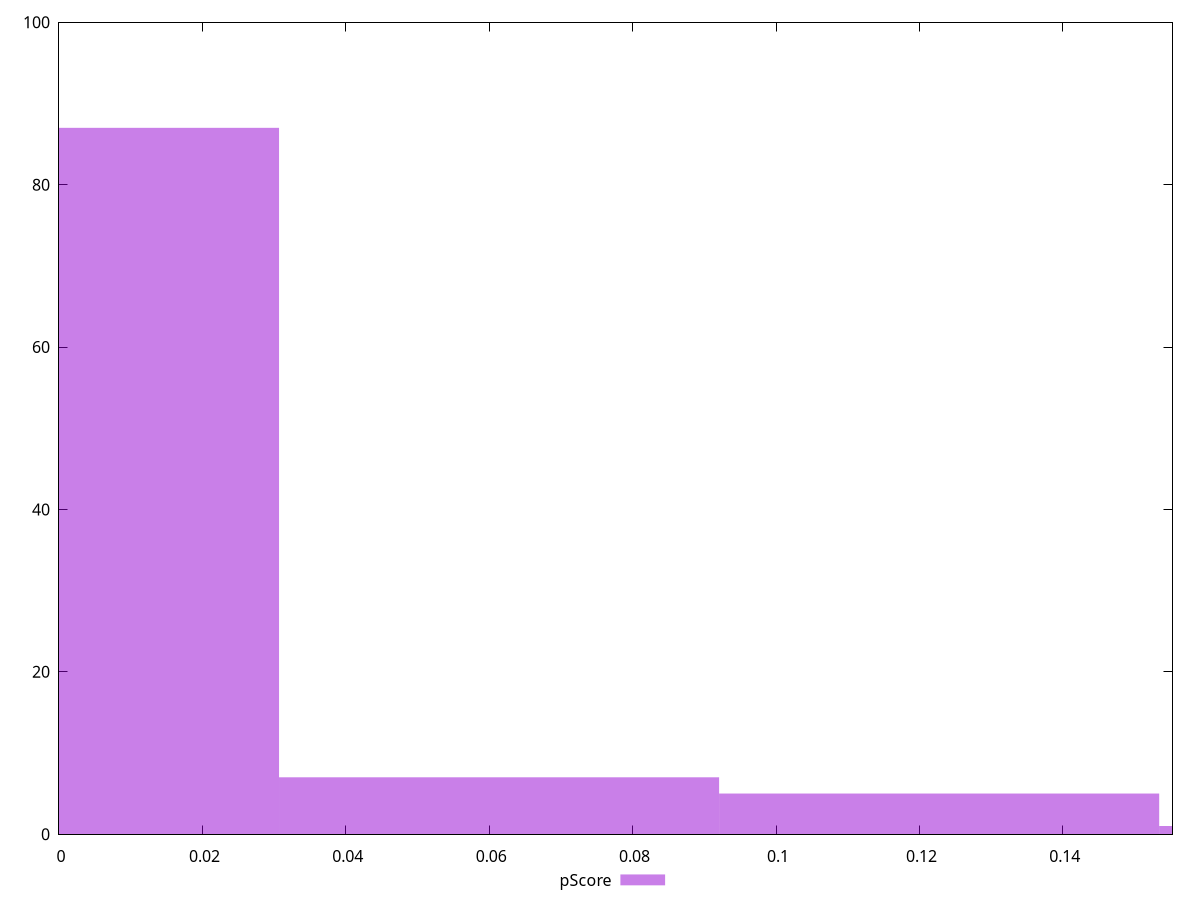 reset

$pScore <<EOF
0 87
0.12275093085980611 5
0.061375465429903055 7
0.18412639628970917 1
EOF

set key outside below
set boxwidth 0.061375465429903055
set xrange [0:0.1552941176470588]
set yrange [0:100]
set trange [0:100]
set style fill transparent solid 0.5 noborder
set terminal svg size 640, 490 enhanced background rgb 'white'
set output "report_00015_2021-02-09T16-11-33.973Z/uses-text-compression/samples/pages/pScore/histogram.svg"

plot $pScore title "pScore" with boxes

reset
